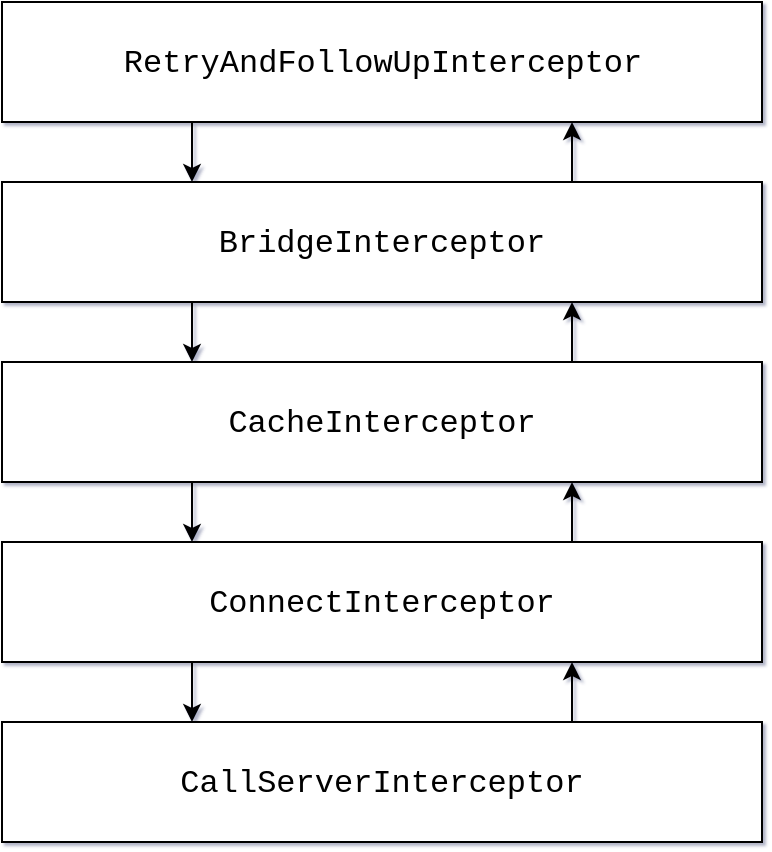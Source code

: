 <mxfile version="14.8.6" type="github">
  <diagram id="C5RBs43oDa-KdzZeNtuy" name="Page-1">
    <mxGraphModel dx="1422" dy="762" grid="1" gridSize="10" guides="1" tooltips="1" connect="1" arrows="1" fold="1" page="1" pageScale="1" pageWidth="827" pageHeight="1169" math="0" shadow="1">
      <root>
        <mxCell id="WIyWlLk6GJQsqaUBKTNV-0" />
        <mxCell id="WIyWlLk6GJQsqaUBKTNV-1" parent="WIyWlLk6GJQsqaUBKTNV-0" />
        <mxCell id="cFz9O4TfO6LGveSpda0y-6" style="edgeStyle=orthogonalEdgeStyle;rounded=0;orthogonalLoop=1;jettySize=auto;html=1;exitX=0.25;exitY=1;exitDx=0;exitDy=0;entryX=0.25;entryY=0;entryDx=0;entryDy=0;fontColor=#000000;" edge="1" parent="WIyWlLk6GJQsqaUBKTNV-1" source="cFz9O4TfO6LGveSpda0y-0" target="cFz9O4TfO6LGveSpda0y-1">
          <mxGeometry relative="1" as="geometry" />
        </mxCell>
        <mxCell id="cFz9O4TfO6LGveSpda0y-0" value="&lt;pre style=&quot;font-family: &amp;quot;courier new&amp;quot;, monospace; font-size: 12pt;&quot;&gt;&lt;div style=&quot;font-family: consolas, &amp;quot;courier new&amp;quot;, monospace; line-height: 22px;&quot;&gt;&lt;span style=&quot;&quot;&gt;RetryAndFollowUpInterceptor&lt;/span&gt;&lt;/div&gt;&lt;/pre&gt;" style="rounded=0;html=1;labelBackgroundColor=#ffffff;" vertex="1" parent="WIyWlLk6GJQsqaUBKTNV-1">
          <mxGeometry x="160" y="130" width="380" height="60" as="geometry" />
        </mxCell>
        <mxCell id="cFz9O4TfO6LGveSpda0y-7" style="edgeStyle=orthogonalEdgeStyle;rounded=0;orthogonalLoop=1;jettySize=auto;html=1;exitX=0.25;exitY=1;exitDx=0;exitDy=0;entryX=0.25;entryY=0;entryDx=0;entryDy=0;fontColor=#000000;" edge="1" parent="WIyWlLk6GJQsqaUBKTNV-1" source="cFz9O4TfO6LGveSpda0y-1" target="cFz9O4TfO6LGveSpda0y-4">
          <mxGeometry relative="1" as="geometry" />
        </mxCell>
        <mxCell id="cFz9O4TfO6LGveSpda0y-13" style="edgeStyle=orthogonalEdgeStyle;rounded=0;orthogonalLoop=1;jettySize=auto;html=1;exitX=0.75;exitY=0;exitDx=0;exitDy=0;entryX=0.75;entryY=1;entryDx=0;entryDy=0;fontColor=#000000;" edge="1" parent="WIyWlLk6GJQsqaUBKTNV-1" source="cFz9O4TfO6LGveSpda0y-1" target="cFz9O4TfO6LGveSpda0y-0">
          <mxGeometry relative="1" as="geometry" />
        </mxCell>
        <mxCell id="cFz9O4TfO6LGveSpda0y-1" value="&lt;pre style=&quot;font-family: &amp;quot;courier new&amp;quot; , monospace ; font-size: 12pt&quot;&gt;&lt;div style=&quot;font-family: &amp;quot;consolas&amp;quot; , &amp;quot;courier new&amp;quot; , monospace ; line-height: 22px&quot;&gt;&lt;div style=&quot;font-family: consolas, &amp;quot;courier new&amp;quot;, monospace; line-height: 22px;&quot;&gt;&lt;span style=&quot;&quot;&gt;BridgeInterceptor&lt;/span&gt;&lt;/div&gt;&lt;/div&gt;&lt;/pre&gt;" style="rounded=0;whiteSpace=wrap;html=1;labelBackgroundColor=none;" vertex="1" parent="WIyWlLk6GJQsqaUBKTNV-1">
          <mxGeometry x="160" y="220" width="380" height="60" as="geometry" />
        </mxCell>
        <mxCell id="cFz9O4TfO6LGveSpda0y-10" style="edgeStyle=orthogonalEdgeStyle;rounded=0;orthogonalLoop=1;jettySize=auto;html=1;exitX=0.75;exitY=0;exitDx=0;exitDy=0;entryX=0.75;entryY=1;entryDx=0;entryDy=0;fontColor=#000000;" edge="1" parent="WIyWlLk6GJQsqaUBKTNV-1" source="cFz9O4TfO6LGveSpda0y-2" target="cFz9O4TfO6LGveSpda0y-3">
          <mxGeometry relative="1" as="geometry" />
        </mxCell>
        <mxCell id="cFz9O4TfO6LGveSpda0y-2" value="&lt;pre style=&quot;font-family: &amp;quot;courier new&amp;quot; , monospace ; font-size: 12pt&quot;&gt;&lt;div style=&quot;font-family: &amp;quot;consolas&amp;quot; , &amp;quot;courier new&amp;quot; , monospace ; line-height: 22px&quot;&gt;&lt;div style=&quot;font-family: consolas, &amp;quot;courier new&amp;quot;, monospace; line-height: 22px;&quot;&gt;&lt;span style=&quot;&quot;&gt;CallServerInterceptor&lt;/span&gt;&lt;/div&gt;&lt;/div&gt;&lt;/pre&gt;" style="rounded=0;whiteSpace=wrap;html=1;labelBackgroundColor=#ffffff;" vertex="1" parent="WIyWlLk6GJQsqaUBKTNV-1">
          <mxGeometry x="160" y="490" width="380" height="60" as="geometry" />
        </mxCell>
        <mxCell id="cFz9O4TfO6LGveSpda0y-9" style="edgeStyle=orthogonalEdgeStyle;rounded=0;orthogonalLoop=1;jettySize=auto;html=1;exitX=0.25;exitY=1;exitDx=0;exitDy=0;entryX=0.25;entryY=0;entryDx=0;entryDy=0;fontColor=#000000;" edge="1" parent="WIyWlLk6GJQsqaUBKTNV-1" source="cFz9O4TfO6LGveSpda0y-3" target="cFz9O4TfO6LGveSpda0y-2">
          <mxGeometry relative="1" as="geometry" />
        </mxCell>
        <mxCell id="cFz9O4TfO6LGveSpda0y-11" style="edgeStyle=orthogonalEdgeStyle;rounded=0;orthogonalLoop=1;jettySize=auto;html=1;exitX=0.75;exitY=0;exitDx=0;exitDy=0;fontColor=#000000;entryX=0.75;entryY=1;entryDx=0;entryDy=0;" edge="1" parent="WIyWlLk6GJQsqaUBKTNV-1" source="cFz9O4TfO6LGveSpda0y-3" target="cFz9O4TfO6LGveSpda0y-4">
          <mxGeometry relative="1" as="geometry">
            <mxPoint x="445" y="380" as="targetPoint" />
          </mxGeometry>
        </mxCell>
        <mxCell id="cFz9O4TfO6LGveSpda0y-3" value="&lt;pre style=&quot;font-family: &amp;quot;courier new&amp;quot; , monospace ; font-size: 12pt&quot;&gt;&lt;div style=&quot;font-family: &amp;quot;consolas&amp;quot; , &amp;quot;courier new&amp;quot; , monospace ; line-height: 22px&quot;&gt;&lt;div style=&quot;font-family: consolas, &amp;quot;courier new&amp;quot;, monospace; line-height: 22px;&quot;&gt;&lt;span style=&quot;&quot;&gt;ConnectInterceptor&lt;/span&gt;&lt;/div&gt;&lt;/div&gt;&lt;/pre&gt;" style="rounded=0;whiteSpace=wrap;html=1;labelBackgroundColor=none;" vertex="1" parent="WIyWlLk6GJQsqaUBKTNV-1">
          <mxGeometry x="160" y="400" width="380" height="60" as="geometry" />
        </mxCell>
        <mxCell id="cFz9O4TfO6LGveSpda0y-8" style="edgeStyle=orthogonalEdgeStyle;rounded=0;orthogonalLoop=1;jettySize=auto;html=1;exitX=0.25;exitY=1;exitDx=0;exitDy=0;entryX=0.25;entryY=0;entryDx=0;entryDy=0;fontColor=#000000;" edge="1" parent="WIyWlLk6GJQsqaUBKTNV-1" source="cFz9O4TfO6LGveSpda0y-4" target="cFz9O4TfO6LGveSpda0y-3">
          <mxGeometry relative="1" as="geometry" />
        </mxCell>
        <mxCell id="cFz9O4TfO6LGveSpda0y-12" style="edgeStyle=orthogonalEdgeStyle;rounded=0;orthogonalLoop=1;jettySize=auto;html=1;exitX=0.75;exitY=0;exitDx=0;exitDy=0;entryX=0.75;entryY=1;entryDx=0;entryDy=0;fontColor=#000000;" edge="1" parent="WIyWlLk6GJQsqaUBKTNV-1" source="cFz9O4TfO6LGveSpda0y-4" target="cFz9O4TfO6LGveSpda0y-1">
          <mxGeometry relative="1" as="geometry" />
        </mxCell>
        <mxCell id="cFz9O4TfO6LGveSpda0y-4" value="&lt;pre style=&quot;font-family: &amp;quot;courier new&amp;quot; , monospace ; font-size: 12pt&quot;&gt;&lt;div style=&quot;font-family: &amp;quot;consolas&amp;quot; , &amp;quot;courier new&amp;quot; , monospace ; line-height: 22px&quot;&gt;&lt;div style=&quot;font-family: consolas, &amp;quot;courier new&amp;quot;, monospace; line-height: 22px;&quot;&gt;&lt;span style=&quot;&quot;&gt;CacheInterceptor&lt;/span&gt;&lt;/div&gt;&lt;/div&gt;&lt;/pre&gt;" style="rounded=0;whiteSpace=wrap;html=1;labelBackgroundColor=none;" vertex="1" parent="WIyWlLk6GJQsqaUBKTNV-1">
          <mxGeometry x="160" y="310" width="380" height="60" as="geometry" />
        </mxCell>
      </root>
    </mxGraphModel>
  </diagram>
</mxfile>
